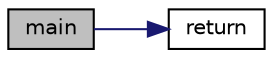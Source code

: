 digraph "main"
{
  edge [fontname="Helvetica",fontsize="10",labelfontname="Helvetica",labelfontsize="10"];
  node [fontname="Helvetica",fontsize="10",shape=record];
  rankdir="LR";
  Node1 [label="main",height=0.2,width=0.4,color="black", fillcolor="grey75", style="filled", fontcolor="black"];
  Node1 -> Node2 [color="midnightblue",fontsize="10",style="solid"];
  Node2 [label="return",height=0.2,width=0.4,color="black", fillcolor="white", style="filled",URL="$_h_w_p___d_a210___b_r_d__16_p_m_p___a_r1020___v_g_av1_8h.html#a82fbe7f39de195b48629d4c73cb0f896"];
}
